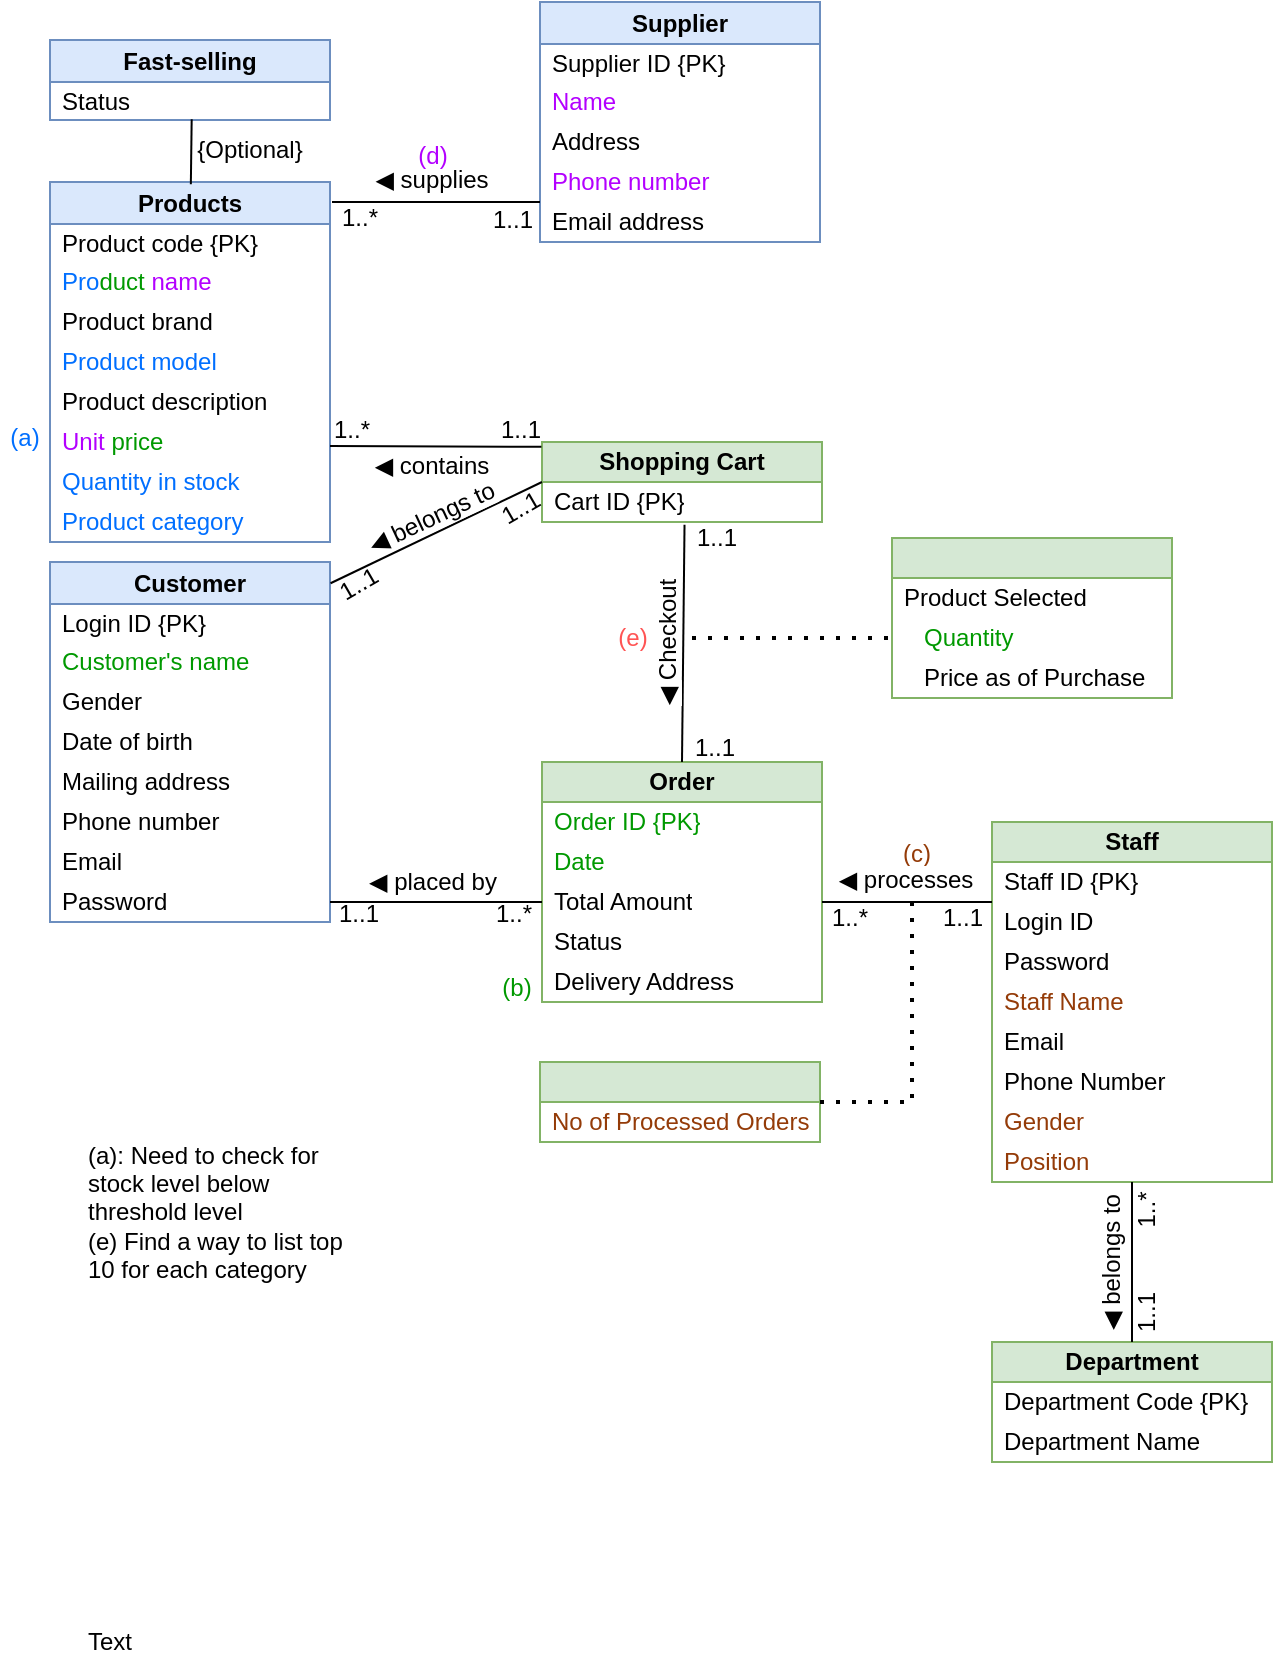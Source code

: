 <mxfile version="24.3.0" type="github">
  <diagram name="Page-1" id="Iu5fhTTKoY7aKBGacjm8">
    <mxGraphModel dx="845" dy="410" grid="1" gridSize="10" guides="1" tooltips="1" connect="1" arrows="1" fold="1" page="1" pageScale="1" pageWidth="850" pageHeight="1100" math="0" shadow="0">
      <root>
        <mxCell id="0" />
        <mxCell id="1" parent="0" />
        <mxCell id="8v03wxG_t_tPLa5Bmm-G-1" value="Products" style="swimlane;fontStyle=1;childLayout=stackLayout;horizontal=1;startSize=21;horizontalStack=0;resizeParent=1;resizeParentMax=0;resizeLast=0;collapsible=1;marginBottom=0;whiteSpace=wrap;html=1;fillColor=#dae8fc;strokeColor=#6c8ebf;" parent="1" vertex="1">
          <mxGeometry x="39" y="110" width="140" height="180" as="geometry" />
        </mxCell>
        <mxCell id="8v03wxG_t_tPLa5Bmm-G-2" value="Product code {PK}" style="text;strokeColor=none;fillColor=none;align=left;verticalAlign=middle;spacingLeft=4;spacingRight=4;overflow=hidden;points=[[0,0.5],[1,0.5]];portConstraint=eastwest;rotatable=0;whiteSpace=wrap;html=1;" parent="8v03wxG_t_tPLa5Bmm-G-1" vertex="1">
          <mxGeometry y="21" width="140" height="19" as="geometry" />
        </mxCell>
        <mxCell id="8v03wxG_t_tPLa5Bmm-G-3" value="Pro&lt;font color=&quot;#009900&quot;&gt;duct&lt;/font&gt; &lt;font color=&quot;#b300ff&quot;&gt;name&lt;/font&gt;" style="text;strokeColor=none;fillColor=none;align=left;verticalAlign=middle;spacingLeft=4;spacingRight=4;overflow=hidden;points=[[0,0.5],[1,0.5]];portConstraint=eastwest;rotatable=0;whiteSpace=wrap;html=1;fontColor=#006FFF;" parent="8v03wxG_t_tPLa5Bmm-G-1" vertex="1">
          <mxGeometry y="40" width="140" height="20" as="geometry" />
        </mxCell>
        <mxCell id="8v03wxG_t_tPLa5Bmm-G-4" value="Product brand" style="text;strokeColor=none;fillColor=none;align=left;verticalAlign=middle;spacingLeft=4;spacingRight=4;overflow=hidden;points=[[0,0.5],[1,0.5]];portConstraint=eastwest;rotatable=0;whiteSpace=wrap;html=1;" parent="8v03wxG_t_tPLa5Bmm-G-1" vertex="1">
          <mxGeometry y="60" width="140" height="20" as="geometry" />
        </mxCell>
        <mxCell id="8v03wxG_t_tPLa5Bmm-G-5" value="Product model" style="text;html=1;align=left;verticalAlign=middle;whiteSpace=wrap;rounded=0;spacingLeft=4;fontColor=#006FFF;" parent="8v03wxG_t_tPLa5Bmm-G-1" vertex="1">
          <mxGeometry y="80" width="140" height="20" as="geometry" />
        </mxCell>
        <mxCell id="8v03wxG_t_tPLa5Bmm-G-6" value="Product description" style="text;html=1;align=left;verticalAlign=middle;whiteSpace=wrap;rounded=0;spacingLeft=4;" parent="8v03wxG_t_tPLa5Bmm-G-1" vertex="1">
          <mxGeometry y="100" width="140" height="20" as="geometry" />
        </mxCell>
        <mxCell id="8v03wxG_t_tPLa5Bmm-G-7" value="Unit &lt;font color=&quot;#009900&quot;&gt;price&lt;/font&gt;" style="text;html=1;align=left;verticalAlign=middle;whiteSpace=wrap;rounded=0;spacingLeft=4;fontColor=#B300FF;" parent="8v03wxG_t_tPLa5Bmm-G-1" vertex="1">
          <mxGeometry y="120" width="140" height="20" as="geometry" />
        </mxCell>
        <mxCell id="8v03wxG_t_tPLa5Bmm-G-8" value="Quantity in stock" style="text;html=1;align=left;verticalAlign=middle;whiteSpace=wrap;rounded=0;spacingLeft=4;fontColor=#006FFF;" parent="8v03wxG_t_tPLa5Bmm-G-1" vertex="1">
          <mxGeometry y="140" width="140" height="20" as="geometry" />
        </mxCell>
        <mxCell id="8v03wxG_t_tPLa5Bmm-G-9" value="Product category" style="text;html=1;align=left;verticalAlign=middle;whiteSpace=wrap;rounded=0;spacingLeft=4;fontColor=#006FFF;" parent="8v03wxG_t_tPLa5Bmm-G-1" vertex="1">
          <mxGeometry y="160" width="140" height="20" as="geometry" />
        </mxCell>
        <mxCell id="8v03wxG_t_tPLa5Bmm-G-10" value="Supplier" style="swimlane;fontStyle=1;childLayout=stackLayout;horizontal=1;startSize=21;horizontalStack=0;resizeParent=1;resizeParentMax=0;resizeLast=0;collapsible=1;marginBottom=0;whiteSpace=wrap;html=1;fillColor=#dae8fc;strokeColor=#6c8ebf;" parent="1" vertex="1">
          <mxGeometry x="284" y="20" width="140" height="120" as="geometry" />
        </mxCell>
        <mxCell id="8v03wxG_t_tPLa5Bmm-G-11" value="Supplier ID {PK}" style="text;strokeColor=none;fillColor=none;align=left;verticalAlign=middle;spacingLeft=4;spacingRight=4;overflow=hidden;points=[[0,0.5],[1,0.5]];portConstraint=eastwest;rotatable=0;whiteSpace=wrap;html=1;" parent="8v03wxG_t_tPLa5Bmm-G-10" vertex="1">
          <mxGeometry y="21" width="140" height="19" as="geometry" />
        </mxCell>
        <mxCell id="8v03wxG_t_tPLa5Bmm-G-12" value="Name" style="text;strokeColor=none;fillColor=none;align=left;verticalAlign=middle;spacingLeft=4;spacingRight=4;overflow=hidden;points=[[0,0.5],[1,0.5]];portConstraint=eastwest;rotatable=0;whiteSpace=wrap;html=1;fontColor=#B300FF;" parent="8v03wxG_t_tPLa5Bmm-G-10" vertex="1">
          <mxGeometry y="40" width="140" height="20" as="geometry" />
        </mxCell>
        <mxCell id="8v03wxG_t_tPLa5Bmm-G-13" value="Address" style="text;strokeColor=none;fillColor=none;align=left;verticalAlign=middle;spacingLeft=4;spacingRight=4;overflow=hidden;points=[[0,0.5],[1,0.5]];portConstraint=eastwest;rotatable=0;whiteSpace=wrap;html=1;" parent="8v03wxG_t_tPLa5Bmm-G-10" vertex="1">
          <mxGeometry y="60" width="140" height="20" as="geometry" />
        </mxCell>
        <mxCell id="8v03wxG_t_tPLa5Bmm-G-14" value="Phone number" style="text;html=1;align=left;verticalAlign=middle;whiteSpace=wrap;rounded=0;spacingLeft=4;fontColor=#B300FF;" parent="8v03wxG_t_tPLa5Bmm-G-10" vertex="1">
          <mxGeometry y="80" width="140" height="20" as="geometry" />
        </mxCell>
        <mxCell id="8v03wxG_t_tPLa5Bmm-G-15" value="Email address" style="text;html=1;align=left;verticalAlign=middle;whiteSpace=wrap;rounded=0;spacingLeft=4;" parent="8v03wxG_t_tPLa5Bmm-G-10" vertex="1">
          <mxGeometry y="100" width="140" height="20" as="geometry" />
        </mxCell>
        <mxCell id="8v03wxG_t_tPLa5Bmm-G-16" value="Customer" style="swimlane;fontStyle=1;childLayout=stackLayout;horizontal=1;startSize=21;horizontalStack=0;resizeParent=1;resizeParentMax=0;resizeLast=0;collapsible=1;marginBottom=0;whiteSpace=wrap;html=1;fillColor=#dae8fc;strokeColor=#6c8ebf;" parent="1" vertex="1">
          <mxGeometry x="39" y="300" width="140" height="180" as="geometry" />
        </mxCell>
        <mxCell id="8v03wxG_t_tPLa5Bmm-G-17" value="Login ID {PK}" style="text;strokeColor=none;fillColor=none;align=left;verticalAlign=middle;spacingLeft=4;spacingRight=4;overflow=hidden;points=[[0,0.5],[1,0.5]];portConstraint=eastwest;rotatable=0;whiteSpace=wrap;html=1;" parent="8v03wxG_t_tPLa5Bmm-G-16" vertex="1">
          <mxGeometry y="21" width="140" height="19" as="geometry" />
        </mxCell>
        <mxCell id="8v03wxG_t_tPLa5Bmm-G-18" value="Customer&#39;s name" style="text;strokeColor=none;fillColor=none;align=left;verticalAlign=middle;spacingLeft=4;spacingRight=4;overflow=hidden;points=[[0,0.5],[1,0.5]];portConstraint=eastwest;rotatable=0;whiteSpace=wrap;html=1;fontColor=#009900;" parent="8v03wxG_t_tPLa5Bmm-G-16" vertex="1">
          <mxGeometry y="40" width="140" height="20" as="geometry" />
        </mxCell>
        <mxCell id="8v03wxG_t_tPLa5Bmm-G-19" value="Gender" style="text;strokeColor=none;fillColor=none;align=left;verticalAlign=middle;spacingLeft=4;spacingRight=4;overflow=hidden;points=[[0,0.5],[1,0.5]];portConstraint=eastwest;rotatable=0;whiteSpace=wrap;html=1;" parent="8v03wxG_t_tPLa5Bmm-G-16" vertex="1">
          <mxGeometry y="60" width="140" height="20" as="geometry" />
        </mxCell>
        <mxCell id="8v03wxG_t_tPLa5Bmm-G-20" value="Date of birth" style="text;html=1;align=left;verticalAlign=middle;whiteSpace=wrap;rounded=0;spacingLeft=4;" parent="8v03wxG_t_tPLa5Bmm-G-16" vertex="1">
          <mxGeometry y="80" width="140" height="20" as="geometry" />
        </mxCell>
        <mxCell id="8v03wxG_t_tPLa5Bmm-G-21" value="Mailing address" style="text;html=1;align=left;verticalAlign=middle;whiteSpace=wrap;rounded=0;spacingLeft=4;" parent="8v03wxG_t_tPLa5Bmm-G-16" vertex="1">
          <mxGeometry y="100" width="140" height="20" as="geometry" />
        </mxCell>
        <mxCell id="8v03wxG_t_tPLa5Bmm-G-22" value="Phone number" style="text;html=1;align=left;verticalAlign=middle;whiteSpace=wrap;rounded=0;spacingLeft=4;" parent="8v03wxG_t_tPLa5Bmm-G-16" vertex="1">
          <mxGeometry y="120" width="140" height="20" as="geometry" />
        </mxCell>
        <mxCell id="8v03wxG_t_tPLa5Bmm-G-23" value="Email" style="text;html=1;align=left;verticalAlign=middle;whiteSpace=wrap;rounded=0;spacingLeft=4;" parent="8v03wxG_t_tPLa5Bmm-G-16" vertex="1">
          <mxGeometry y="140" width="140" height="20" as="geometry" />
        </mxCell>
        <mxCell id="8v03wxG_t_tPLa5Bmm-G-24" value="Password" style="text;html=1;align=left;verticalAlign=middle;whiteSpace=wrap;rounded=0;spacingLeft=4;" parent="8v03wxG_t_tPLa5Bmm-G-16" vertex="1">
          <mxGeometry y="160" width="140" height="20" as="geometry" />
        </mxCell>
        <mxCell id="8v03wxG_t_tPLa5Bmm-G-26" value="&lt;span style=&quot;font-family: sans-serif; font-size: 12.019px; text-align: start; white-space: pre; background-color: rgb(255, 255, 255);&quot;&gt;◀ supplies&lt;/span&gt;" style="text;html=1;align=center;verticalAlign=middle;whiteSpace=wrap;rounded=0;" parent="1" vertex="1">
          <mxGeometry x="200" y="94" width="60" height="30" as="geometry" />
        </mxCell>
        <mxCell id="8v03wxG_t_tPLa5Bmm-G-27" value="1..1" style="text;html=1;align=center;verticalAlign=middle;whiteSpace=wrap;rounded=0;" parent="1" vertex="1">
          <mxGeometry x="256" y="124" width="29" height="10" as="geometry" />
        </mxCell>
        <mxCell id="8v03wxG_t_tPLa5Bmm-G-28" value="1..*" style="text;html=1;align=center;verticalAlign=middle;whiteSpace=wrap;rounded=0;" parent="1" vertex="1">
          <mxGeometry x="179" y="124" width="30" height="7.5" as="geometry" />
        </mxCell>
        <mxCell id="8v03wxG_t_tPLa5Bmm-G-29" value="Fast-selling" style="swimlane;fontStyle=1;childLayout=stackLayout;horizontal=1;startSize=21;horizontalStack=0;resizeParent=1;resizeParentMax=0;resizeLast=0;collapsible=1;marginBottom=0;whiteSpace=wrap;html=1;fillColor=#dae8fc;strokeColor=#6c8ebf;" parent="1" vertex="1">
          <mxGeometry x="39" y="39" width="140" height="40" as="geometry" />
        </mxCell>
        <mxCell id="8v03wxG_t_tPLa5Bmm-G-30" value="Status" style="text;strokeColor=none;fillColor=none;align=left;verticalAlign=middle;spacingLeft=4;spacingRight=4;overflow=hidden;points=[[0,0.5],[1,0.5]];portConstraint=eastwest;rotatable=0;whiteSpace=wrap;html=1;" parent="8v03wxG_t_tPLa5Bmm-G-29" vertex="1">
          <mxGeometry y="21" width="140" height="19" as="geometry" />
        </mxCell>
        <mxCell id="8v03wxG_t_tPLa5Bmm-G-31" value="" style="endArrow=none;html=1;rounded=0;entryX=0.506;entryY=0.982;entryDx=0;entryDy=0;entryPerimeter=0;exitX=0.503;exitY=0.006;exitDx=0;exitDy=0;exitPerimeter=0;" parent="1" source="8v03wxG_t_tPLa5Bmm-G-1" target="8v03wxG_t_tPLa5Bmm-G-30" edge="1">
          <mxGeometry width="50" height="50" relative="1" as="geometry">
            <mxPoint x="108.92" y="132.494" as="sourcePoint" />
            <mxPoint x="108.92" y="90.0" as="targetPoint" />
          </mxGeometry>
        </mxCell>
        <mxCell id="8v03wxG_t_tPLa5Bmm-G-25" value="" style="endArrow=none;html=1;rounded=0;entryX=0;entryY=1;entryDx=0;entryDy=0;" parent="1" target="8v03wxG_t_tPLa5Bmm-G-14" edge="1">
          <mxGeometry width="50" height="50" relative="1" as="geometry">
            <mxPoint x="180" y="120" as="sourcePoint" />
            <mxPoint x="300" y="220" as="targetPoint" />
          </mxGeometry>
        </mxCell>
        <mxCell id="8v03wxG_t_tPLa5Bmm-G-32" value="{Optional}" style="text;html=1;align=center;verticalAlign=middle;whiteSpace=wrap;rounded=0;" parent="1" vertex="1">
          <mxGeometry x="69" y="79" width="140" height="30" as="geometry" />
        </mxCell>
        <mxCell id="vvB8U3iXMwm7oThVzcu9-5" value="Shopping Cart" style="swimlane;fontStyle=1;childLayout=stackLayout;horizontal=1;startSize=20;horizontalStack=0;resizeParent=1;resizeParentMax=0;resizeLast=0;collapsible=1;marginBottom=0;whiteSpace=wrap;html=1;fillColor=#d5e8d4;strokeColor=#82b366;" parent="1" vertex="1">
          <mxGeometry x="285" y="240" width="140" height="40" as="geometry" />
        </mxCell>
        <mxCell id="vvB8U3iXMwm7oThVzcu9-6" value="Cart ID {PK}" style="text;strokeColor=none;fillColor=none;align=left;verticalAlign=middle;spacingLeft=4;spacingRight=4;overflow=hidden;points=[[0,0.5],[1,0.5]];portConstraint=eastwest;rotatable=0;whiteSpace=wrap;html=1;" parent="vvB8U3iXMwm7oThVzcu9-5" vertex="1">
          <mxGeometry y="20" width="140" height="20" as="geometry" />
        </mxCell>
        <mxCell id="vvB8U3iXMwm7oThVzcu9-12" value="" style="endArrow=none;html=1;rounded=0;entryX=1;entryY=0.5;entryDx=0;entryDy=0;exitX=-0.002;exitY=0.021;exitDx=0;exitDy=0;exitPerimeter=0;" parent="1" edge="1">
          <mxGeometry width="50" height="50" relative="1" as="geometry">
            <mxPoint x="284.72" y="242.42" as="sourcePoint" />
            <mxPoint x="179.0" y="242" as="targetPoint" />
          </mxGeometry>
        </mxCell>
        <mxCell id="vvB8U3iXMwm7oThVzcu9-14" value="&lt;span style=&quot;font-family: sans-serif; font-size: 12.019px; text-align: start; white-space: pre; background-color: rgb(255, 255, 255);&quot;&gt;◀ contains&lt;/span&gt;" style="text;html=1;align=center;verticalAlign=middle;whiteSpace=wrap;rounded=0;" parent="1" vertex="1">
          <mxGeometry x="190" y="242" width="80" height="20" as="geometry" />
        </mxCell>
        <mxCell id="vvB8U3iXMwm7oThVzcu9-16" value="" style="swimlane;fontStyle=0;childLayout=stackLayout;horizontal=1;startSize=20;horizontalStack=0;resizeParent=1;resizeParentMax=0;resizeLast=0;collapsible=1;marginBottom=0;whiteSpace=wrap;html=1;fillColor=#d5e8d4;strokeColor=#82b366;" parent="1" vertex="1">
          <mxGeometry x="460" y="288" width="140" height="80" as="geometry" />
        </mxCell>
        <mxCell id="vvB8U3iXMwm7oThVzcu9-17" value="Product Selected" style="text;strokeColor=none;fillColor=none;align=left;verticalAlign=middle;spacingLeft=4;spacingRight=4;overflow=hidden;points=[[0,0.5],[1,0.5]];portConstraint=eastwest;rotatable=0;whiteSpace=wrap;html=1;" parent="vvB8U3iXMwm7oThVzcu9-16" vertex="1">
          <mxGeometry y="20" width="140" height="20" as="geometry" />
        </mxCell>
        <mxCell id="vvB8U3iXMwm7oThVzcu9-18" value="Quantity" style="text;strokeColor=none;fillColor=none;align=left;verticalAlign=middle;spacingLeft=14;spacingRight=4;overflow=hidden;points=[[0,0.5],[1,0.5]];portConstraint=eastwest;rotatable=0;whiteSpace=wrap;html=1;fontColor=#009900;" parent="vvB8U3iXMwm7oThVzcu9-16" vertex="1">
          <mxGeometry y="40" width="140" height="20" as="geometry" />
        </mxCell>
        <mxCell id="vvB8U3iXMwm7oThVzcu9-19" value="Price as of Purchase" style="text;strokeColor=none;fillColor=none;align=left;verticalAlign=middle;spacingLeft=14;spacingRight=4;overflow=hidden;points=[[0,0.5],[1,0.5]];portConstraint=eastwest;rotatable=0;whiteSpace=wrap;html=1;" parent="vvB8U3iXMwm7oThVzcu9-16" vertex="1">
          <mxGeometry y="60" width="140" height="20" as="geometry" />
        </mxCell>
        <mxCell id="vvB8U3iXMwm7oThVzcu9-20" value="Order" style="swimlane;fontStyle=1;childLayout=stackLayout;horizontal=1;startSize=20;horizontalStack=0;resizeParent=1;resizeParentMax=0;resizeLast=0;collapsible=1;marginBottom=0;whiteSpace=wrap;html=1;fillColor=#d5e8d4;strokeColor=#82b366;" parent="1" vertex="1">
          <mxGeometry x="285" y="400" width="140" height="120" as="geometry" />
        </mxCell>
        <mxCell id="vvB8U3iXMwm7oThVzcu9-21" value="Order ID {PK}" style="text;strokeColor=none;fillColor=none;align=left;verticalAlign=middle;spacingLeft=4;spacingRight=4;overflow=hidden;points=[[0,0.5],[1,0.5]];portConstraint=eastwest;rotatable=0;whiteSpace=wrap;html=1;fontColor=#009900;" parent="vvB8U3iXMwm7oThVzcu9-20" vertex="1">
          <mxGeometry y="20" width="140" height="20" as="geometry" />
        </mxCell>
        <mxCell id="vvB8U3iXMwm7oThVzcu9-22" value="Date" style="text;strokeColor=none;fillColor=none;align=left;verticalAlign=middle;spacingLeft=4;spacingRight=4;overflow=hidden;points=[[0,0.5],[1,0.5]];portConstraint=eastwest;rotatable=0;whiteSpace=wrap;html=1;fontColor=#009900;" parent="vvB8U3iXMwm7oThVzcu9-20" vertex="1">
          <mxGeometry y="40" width="140" height="20" as="geometry" />
        </mxCell>
        <mxCell id="vvB8U3iXMwm7oThVzcu9-23" value="Total Amount" style="text;strokeColor=none;fillColor=none;align=left;verticalAlign=middle;spacingLeft=4;spacingRight=4;overflow=hidden;points=[[0,0.5],[1,0.5]];portConstraint=eastwest;rotatable=0;whiteSpace=wrap;html=1;" parent="vvB8U3iXMwm7oThVzcu9-20" vertex="1">
          <mxGeometry y="60" width="140" height="20" as="geometry" />
        </mxCell>
        <mxCell id="vvB8U3iXMwm7oThVzcu9-24" value="Status" style="text;html=1;align=left;verticalAlign=middle;whiteSpace=wrap;rounded=0;spacingLeft=4;" parent="vvB8U3iXMwm7oThVzcu9-20" vertex="1">
          <mxGeometry y="80" width="140" height="20" as="geometry" />
        </mxCell>
        <mxCell id="vvB8U3iXMwm7oThVzcu9-27" value="Delivery Address" style="text;html=1;align=left;verticalAlign=middle;whiteSpace=wrap;rounded=0;spacingLeft=4;" parent="vvB8U3iXMwm7oThVzcu9-20" vertex="1">
          <mxGeometry y="100" width="140" height="20" as="geometry" />
        </mxCell>
        <mxCell id="vvB8U3iXMwm7oThVzcu9-29" value="(a): Need to check for stock level below threshold level&lt;div&gt;(e) Find a way to list top 10 for each category&lt;/div&gt;" style="text;html=1;align=left;verticalAlign=middle;whiteSpace=wrap;rounded=0;spacingLeft=4;" parent="1" vertex="1">
          <mxGeometry x="51.5" y="560" width="140" height="130" as="geometry" />
        </mxCell>
        <mxCell id="vvB8U3iXMwm7oThVzcu9-28" value="Text" style="text;html=1;align=left;verticalAlign=middle;whiteSpace=wrap;rounded=0;spacingLeft=4;" parent="1" vertex="1">
          <mxGeometry x="51.5" y="830" width="140" height="20" as="geometry" />
        </mxCell>
        <mxCell id="vvB8U3iXMwm7oThVzcu9-31" value="" style="endArrow=none;html=1;rounded=0;entryX=0.509;entryY=1.069;entryDx=0;entryDy=0;entryPerimeter=0;exitX=0.5;exitY=0;exitDx=0;exitDy=0;" parent="1" source="vvB8U3iXMwm7oThVzcu9-20" target="vvB8U3iXMwm7oThVzcu9-6" edge="1">
          <mxGeometry width="50" height="50" relative="1" as="geometry">
            <mxPoint x="270" y="400" as="sourcePoint" />
            <mxPoint x="356.82" y="322" as="targetPoint" />
          </mxGeometry>
        </mxCell>
        <mxCell id="vvB8U3iXMwm7oThVzcu9-33" value="" style="endArrow=none;dashed=1;html=1;dashPattern=1 3;strokeWidth=2;rounded=0;entryX=0;entryY=0.5;entryDx=0;entryDy=0;" parent="1" target="vvB8U3iXMwm7oThVzcu9-18" edge="1">
          <mxGeometry width="50" height="50" relative="1" as="geometry">
            <mxPoint x="360" y="338" as="sourcePoint" />
            <mxPoint x="450" y="303" as="targetPoint" />
          </mxGeometry>
        </mxCell>
        <mxCell id="vvB8U3iXMwm7oThVzcu9-34" value="&lt;span style=&quot;font-family: sans-serif; font-size: 12.019px; text-align: start; white-space: pre; background-color: rgb(255, 255, 255);&quot;&gt;◀ &lt;/span&gt;Checkout" style="text;html=1;align=center;verticalAlign=middle;whiteSpace=wrap;rounded=0;rotation=-90;" parent="1" vertex="1">
          <mxGeometry x="318" y="335" width="60" height="10" as="geometry" />
        </mxCell>
        <mxCell id="vvB8U3iXMwm7oThVzcu9-35" value="" style="endArrow=none;html=1;rounded=0;exitX=1;exitY=0.5;exitDx=0;exitDy=0;entryX=0;entryY=0.5;entryDx=0;entryDy=0;" parent="1" source="8v03wxG_t_tPLa5Bmm-G-24" target="vvB8U3iXMwm7oThVzcu9-23" edge="1">
          <mxGeometry width="50" height="50" relative="1" as="geometry">
            <mxPoint x="260" y="400" as="sourcePoint" />
            <mxPoint x="310" y="350" as="targetPoint" />
          </mxGeometry>
        </mxCell>
        <mxCell id="vvB8U3iXMwm7oThVzcu9-36" value="&lt;span style=&quot;font-family: sans-serif; font-size: 12.019px; text-align: start; white-space: pre; background-color: rgb(255, 255, 255);&quot;&gt;◀ &lt;/span&gt;placed by" style="text;html=1;align=center;verticalAlign=middle;whiteSpace=wrap;rounded=0;" parent="1" vertex="1">
          <mxGeometry x="191.5" y="455" width="77" height="10" as="geometry" />
        </mxCell>
        <mxCell id="vvB8U3iXMwm7oThVzcu9-37" value="" style="endArrow=none;html=1;rounded=0;exitX=1.002;exitY=0.059;exitDx=0;exitDy=0;entryX=0;entryY=0.5;entryDx=0;entryDy=0;exitPerimeter=0;" parent="1" source="8v03wxG_t_tPLa5Bmm-G-16" target="vvB8U3iXMwm7oThVzcu9-5" edge="1">
          <mxGeometry width="50" height="50" relative="1" as="geometry">
            <mxPoint x="220" y="410" as="sourcePoint" />
            <mxPoint x="285" y="310" as="targetPoint" />
          </mxGeometry>
        </mxCell>
        <mxCell id="vvB8U3iXMwm7oThVzcu9-38" value="&lt;span style=&quot;font-family: sans-serif; font-size: 12.019px; text-align: start; white-space: pre; background-color: rgb(255, 255, 255);&quot;&gt;◀ belongs to&lt;/span&gt;" style="text;html=1;align=center;verticalAlign=middle;whiteSpace=wrap;rounded=0;rotation=-25;" parent="1" vertex="1">
          <mxGeometry x="189.5" y="273" width="80" height="10" as="geometry" />
        </mxCell>
        <mxCell id="vvB8U3iXMwm7oThVzcu9-39" value="1..1" style="text;html=1;align=center;verticalAlign=middle;whiteSpace=wrap;rounded=0;rotation=-30;" parent="1" vertex="1">
          <mxGeometry x="179" y="306" width="29" height="10" as="geometry" />
        </mxCell>
        <mxCell id="vvB8U3iXMwm7oThVzcu9-40" value="1..1" style="text;html=1;align=center;verticalAlign=middle;whiteSpace=wrap;rounded=0;rotation=-30;" parent="1" vertex="1">
          <mxGeometry x="260" y="268" width="29" height="10" as="geometry" />
        </mxCell>
        <mxCell id="vvB8U3iXMwm7oThVzcu9-41" value="Staff" style="swimlane;fontStyle=1;childLayout=stackLayout;horizontal=1;startSize=20;horizontalStack=0;resizeParent=1;resizeParentMax=0;resizeLast=0;collapsible=1;marginBottom=0;whiteSpace=wrap;html=1;fillColor=#d5e8d4;strokeColor=#82b366;" parent="1" vertex="1">
          <mxGeometry x="510" y="430" width="140" height="180" as="geometry" />
        </mxCell>
        <mxCell id="vvB8U3iXMwm7oThVzcu9-42" value="Staff ID {PK}" style="text;strokeColor=none;fillColor=none;align=left;verticalAlign=middle;spacingLeft=4;spacingRight=4;overflow=hidden;points=[[0,0.5],[1,0.5]];portConstraint=eastwest;rotatable=0;whiteSpace=wrap;html=1;" parent="vvB8U3iXMwm7oThVzcu9-41" vertex="1">
          <mxGeometry y="20" width="140" height="20" as="geometry" />
        </mxCell>
        <mxCell id="vvB8U3iXMwm7oThVzcu9-43" value="Login ID" style="text;strokeColor=none;fillColor=none;align=left;verticalAlign=middle;spacingLeft=4;spacingRight=4;overflow=hidden;points=[[0,0.5],[1,0.5]];portConstraint=eastwest;rotatable=0;whiteSpace=wrap;html=1;" parent="vvB8U3iXMwm7oThVzcu9-41" vertex="1">
          <mxGeometry y="40" width="140" height="20" as="geometry" />
        </mxCell>
        <mxCell id="vvB8U3iXMwm7oThVzcu9-44" value="Password" style="text;strokeColor=none;fillColor=none;align=left;verticalAlign=middle;spacingLeft=4;spacingRight=4;overflow=hidden;points=[[0,0.5],[1,0.5]];portConstraint=eastwest;rotatable=0;whiteSpace=wrap;html=1;" parent="vvB8U3iXMwm7oThVzcu9-41" vertex="1">
          <mxGeometry y="60" width="140" height="20" as="geometry" />
        </mxCell>
        <mxCell id="vvB8U3iXMwm7oThVzcu9-45" value="Staff Name" style="text;html=1;align=left;verticalAlign=middle;whiteSpace=wrap;rounded=0;spacingLeft=4;fontColor=#943B08;" parent="vvB8U3iXMwm7oThVzcu9-41" vertex="1">
          <mxGeometry y="80" width="140" height="20" as="geometry" />
        </mxCell>
        <mxCell id="vvB8U3iXMwm7oThVzcu9-46" value="Email" style="text;html=1;align=left;verticalAlign=middle;whiteSpace=wrap;rounded=0;spacingLeft=4;" parent="vvB8U3iXMwm7oThVzcu9-41" vertex="1">
          <mxGeometry y="100" width="140" height="20" as="geometry" />
        </mxCell>
        <mxCell id="vvB8U3iXMwm7oThVzcu9-53" value="Phone Number" style="text;html=1;align=left;verticalAlign=middle;whiteSpace=wrap;rounded=0;spacingLeft=4;" parent="vvB8U3iXMwm7oThVzcu9-41" vertex="1">
          <mxGeometry y="120" width="140" height="20" as="geometry" />
        </mxCell>
        <mxCell id="vvB8U3iXMwm7oThVzcu9-26" value="Gender" style="text;html=1;align=left;verticalAlign=middle;whiteSpace=wrap;rounded=0;spacingLeft=4;fontColor=#943B08;" parent="vvB8U3iXMwm7oThVzcu9-41" vertex="1">
          <mxGeometry y="140" width="140" height="20" as="geometry" />
        </mxCell>
        <mxCell id="vvB8U3iXMwm7oThVzcu9-25" value="Position" style="text;html=1;align=left;verticalAlign=middle;whiteSpace=wrap;rounded=0;spacingLeft=4;fontColor=#943B08;" parent="vvB8U3iXMwm7oThVzcu9-41" vertex="1">
          <mxGeometry y="160" width="140" height="20" as="geometry" />
        </mxCell>
        <mxCell id="vvB8U3iXMwm7oThVzcu9-47" value="Department" style="swimlane;fontStyle=1;childLayout=stackLayout;horizontal=1;startSize=20;horizontalStack=0;resizeParent=1;resizeParentMax=0;resizeLast=0;collapsible=1;marginBottom=0;whiteSpace=wrap;html=1;fillColor=#d5e8d4;strokeColor=#82b366;" parent="1" vertex="1">
          <mxGeometry x="510" y="690" width="140" height="60" as="geometry" />
        </mxCell>
        <mxCell id="vvB8U3iXMwm7oThVzcu9-48" value="Department Code {PK}" style="text;strokeColor=none;fillColor=none;align=left;verticalAlign=middle;spacingLeft=4;spacingRight=4;overflow=hidden;points=[[0,0.5],[1,0.5]];portConstraint=eastwest;rotatable=0;whiteSpace=wrap;html=1;" parent="vvB8U3iXMwm7oThVzcu9-47" vertex="1">
          <mxGeometry y="20" width="140" height="20" as="geometry" />
        </mxCell>
        <mxCell id="vvB8U3iXMwm7oThVzcu9-49" value="Department Name" style="text;strokeColor=none;fillColor=none;align=left;verticalAlign=middle;spacingLeft=4;spacingRight=4;overflow=hidden;points=[[0,0.5],[1,0.5]];portConstraint=eastwest;rotatable=0;whiteSpace=wrap;html=1;" parent="vvB8U3iXMwm7oThVzcu9-47" vertex="1">
          <mxGeometry y="40" width="140" height="20" as="geometry" />
        </mxCell>
        <mxCell id="vvB8U3iXMwm7oThVzcu9-54" value="" style="endArrow=none;html=1;rounded=0;entryX=0.5;entryY=1;entryDx=0;entryDy=0;exitX=0.5;exitY=0;exitDx=0;exitDy=0;" parent="1" source="vvB8U3iXMwm7oThVzcu9-47" target="vvB8U3iXMwm7oThVzcu9-25" edge="1">
          <mxGeometry width="50" height="50" relative="1" as="geometry">
            <mxPoint x="400" y="650" as="sourcePoint" />
            <mxPoint x="450" y="600" as="targetPoint" />
          </mxGeometry>
        </mxCell>
        <mxCell id="vvB8U3iXMwm7oThVzcu9-56" value="&lt;span style=&quot;font-family: sans-serif; font-size: 12.019px; text-align: start; white-space: pre; background-color: rgb(255, 255, 255);&quot;&gt;◀ belongs to&lt;/span&gt;" style="text;html=1;align=center;verticalAlign=middle;whiteSpace=wrap;rounded=0;rotation=-90;" parent="1" vertex="1">
          <mxGeometry x="530" y="640" width="80" height="20" as="geometry" />
        </mxCell>
        <mxCell id="vvB8U3iXMwm7oThVzcu9-57" value="1..1" style="text;html=1;align=center;verticalAlign=middle;whiteSpace=wrap;rounded=0;rotation=-90;" parent="1" vertex="1">
          <mxGeometry x="573" y="670" width="29" height="10" as="geometry" />
        </mxCell>
        <mxCell id="vvB8U3iXMwm7oThVzcu9-58" value="1..*" style="text;html=1;align=center;verticalAlign=middle;whiteSpace=wrap;rounded=0;rotation=-90;" parent="1" vertex="1">
          <mxGeometry x="572" y="620" width="30" height="7.5" as="geometry" />
        </mxCell>
        <mxCell id="vvB8U3iXMwm7oThVzcu9-62" value="1..*" style="text;html=1;align=center;verticalAlign=middle;whiteSpace=wrap;rounded=0;" parent="1" vertex="1">
          <mxGeometry x="256" y="472.5" width="30" height="7.5" as="geometry" />
        </mxCell>
        <mxCell id="vvB8U3iXMwm7oThVzcu9-64" value="1..1" style="text;html=1;align=center;verticalAlign=middle;whiteSpace=wrap;rounded=0;" parent="1" vertex="1">
          <mxGeometry x="179" y="471.25" width="29" height="10" as="geometry" />
        </mxCell>
        <mxCell id="vvB8U3iXMwm7oThVzcu9-65" value="1..1" style="text;html=1;align=center;verticalAlign=middle;whiteSpace=wrap;rounded=0;" parent="1" vertex="1">
          <mxGeometry x="358" y="283" width="29" height="10" as="geometry" />
        </mxCell>
        <mxCell id="vvB8U3iXMwm7oThVzcu9-66" value="1..1" style="text;html=1;align=center;verticalAlign=middle;whiteSpace=wrap;rounded=0;" parent="1" vertex="1">
          <mxGeometry x="357" y="388" width="29" height="10" as="geometry" />
        </mxCell>
        <mxCell id="vvB8U3iXMwm7oThVzcu9-67" value="&lt;span style=&quot;font-family: sans-serif; font-size: 12.019px; text-align: start; white-space: pre; background-color: rgb(255, 255, 255);&quot;&gt;(a)&lt;/span&gt;" style="text;html=1;align=center;verticalAlign=middle;whiteSpace=wrap;rounded=0;fontColor=#006FFF;" parent="1" vertex="1">
          <mxGeometry x="14" y="230" width="25" height="15" as="geometry" />
        </mxCell>
        <mxCell id="vvB8U3iXMwm7oThVzcu9-68" value="&lt;span style=&quot;font-family: sans-serif; font-size: 12.019px; text-align: start; white-space: pre; background-color: rgb(255, 255, 255);&quot;&gt;&lt;font color=&quot;#009900&quot;&gt;(b)&lt;/font&gt;&lt;/span&gt;" style="text;html=1;align=center;verticalAlign=middle;whiteSpace=wrap;rounded=0;fontColor=#FF5454;" parent="1" vertex="1">
          <mxGeometry x="260" y="505" width="25" height="15" as="geometry" />
        </mxCell>
        <mxCell id="vvB8U3iXMwm7oThVzcu9-70" value="&lt;span style=&quot;font-family: sans-serif; font-size: 12.019px; text-align: start; white-space: pre; background-color: rgb(255, 255, 255);&quot;&gt;(c)&lt;/span&gt;" style="text;html=1;align=center;verticalAlign=middle;whiteSpace=wrap;rounded=0;fontColor=#943B08;" parent="1" vertex="1">
          <mxGeometry x="460" y="438" width="25" height="15" as="geometry" />
        </mxCell>
        <mxCell id="vvB8U3iXMwm7oThVzcu9-71" value="&lt;span style=&quot;font-family: sans-serif; font-size: 12.019px; text-align: start; white-space: pre; background-color: rgb(255, 255, 255);&quot;&gt;(d)&lt;/span&gt;" style="text;html=1;align=center;verticalAlign=middle;whiteSpace=wrap;rounded=0;fontColor=#B300FF;" parent="1" vertex="1">
          <mxGeometry x="217.5" y="89" width="25" height="15" as="geometry" />
        </mxCell>
        <mxCell id="vvB8U3iXMwm7oThVzcu9-72" value="&lt;span style=&quot;font-family: sans-serif; font-size: 12.019px; text-align: start; white-space: pre; background-color: rgb(255, 255, 255);&quot;&gt;(e)&lt;/span&gt;" style="text;html=1;align=center;verticalAlign=middle;whiteSpace=wrap;rounded=0;fontColor=#FF5454;" parent="1" vertex="1">
          <mxGeometry x="318" y="330" width="25" height="15" as="geometry" />
        </mxCell>
        <mxCell id="vvB8U3iXMwm7oThVzcu9-74" value="" style="endArrow=none;html=1;rounded=0;exitX=1;exitY=0.5;exitDx=0;exitDy=0;" parent="1" source="vvB8U3iXMwm7oThVzcu9-23" edge="1">
          <mxGeometry width="50" height="50" relative="1" as="geometry">
            <mxPoint x="440" y="460" as="sourcePoint" />
            <mxPoint x="510" y="470" as="targetPoint" />
          </mxGeometry>
        </mxCell>
        <mxCell id="vvB8U3iXMwm7oThVzcu9-75" value="&lt;span style=&quot;font-family: sans-serif; font-size: 12.019px; text-align: start; white-space: pre; background-color: rgb(255, 255, 255);&quot;&gt;◀ processes&lt;/span&gt;" style="text;html=1;align=center;verticalAlign=middle;whiteSpace=wrap;rounded=0;" parent="1" vertex="1">
          <mxGeometry x="427" y="450" width="80" height="18" as="geometry" />
        </mxCell>
        <mxCell id="vvB8U3iXMwm7oThVzcu9-76" value="1..*" style="text;html=1;align=center;verticalAlign=middle;whiteSpace=wrap;rounded=0;" parent="1" vertex="1">
          <mxGeometry x="424" y="473.75" width="30" height="7.5" as="geometry" />
        </mxCell>
        <mxCell id="vvB8U3iXMwm7oThVzcu9-77" value="1..1" style="text;html=1;align=center;verticalAlign=middle;whiteSpace=wrap;rounded=0;" parent="1" vertex="1">
          <mxGeometry x="481" y="472.5" width="29" height="10" as="geometry" />
        </mxCell>
        <mxCell id="vvB8U3iXMwm7oThVzcu9-78" value="" style="swimlane;fontStyle=0;childLayout=stackLayout;horizontal=1;startSize=20;horizontalStack=0;resizeParent=1;resizeParentMax=0;resizeLast=0;collapsible=1;marginBottom=0;whiteSpace=wrap;html=1;fillColor=#d5e8d4;strokeColor=#82b366;" parent="1" vertex="1">
          <mxGeometry x="284" y="550" width="140" height="40" as="geometry" />
        </mxCell>
        <mxCell id="vvB8U3iXMwm7oThVzcu9-30" value="No of Processed Orders" style="text;html=1;align=left;verticalAlign=middle;whiteSpace=wrap;rounded=0;spacingLeft=4;fontColor=#943B08;" parent="vvB8U3iXMwm7oThVzcu9-78" vertex="1">
          <mxGeometry y="20" width="140" height="20" as="geometry" />
        </mxCell>
        <mxCell id="vvB8U3iXMwm7oThVzcu9-82" value="" style="endArrow=none;dashed=1;html=1;dashPattern=1 3;strokeWidth=2;rounded=0;edgeStyle=orthogonalEdgeStyle;exitX=1;exitY=0;exitDx=0;exitDy=0;entryX=0.5;entryY=1;entryDx=0;entryDy=0;" parent="1" source="vvB8U3iXMwm7oThVzcu9-30" target="vvB8U3iXMwm7oThVzcu9-75" edge="1">
          <mxGeometry width="50" height="50" relative="1" as="geometry">
            <mxPoint x="433.9" y="714.04" as="sourcePoint" />
            <mxPoint x="480" y="540" as="targetPoint" />
            <Array as="points">
              <mxPoint x="470" y="570" />
              <mxPoint x="470" y="470" />
              <mxPoint x="467" y="470" />
            </Array>
          </mxGeometry>
        </mxCell>
        <mxCell id="EK-1y8aXysRW7iPYo0g4-1" value="1..*" style="text;html=1;align=center;verticalAlign=middle;whiteSpace=wrap;rounded=0;" vertex="1" parent="1">
          <mxGeometry x="175" y="230" width="30" height="7.5" as="geometry" />
        </mxCell>
        <mxCell id="EK-1y8aXysRW7iPYo0g4-2" value="1..1" style="text;html=1;align=center;verticalAlign=middle;whiteSpace=wrap;rounded=0;" vertex="1" parent="1">
          <mxGeometry x="260" y="228.75" width="29" height="10" as="geometry" />
        </mxCell>
      </root>
    </mxGraphModel>
  </diagram>
</mxfile>
